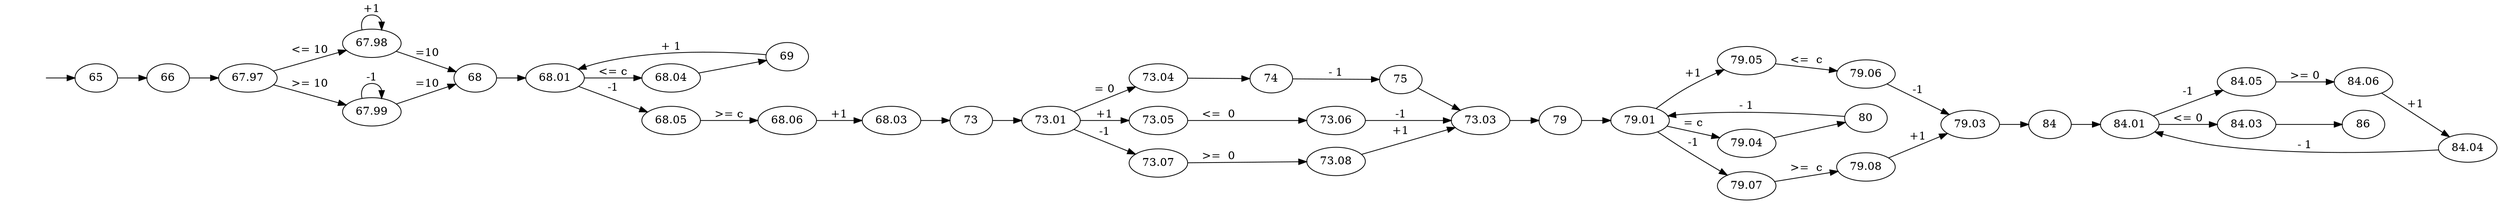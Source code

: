 digraph G {
		rankdir=LR
		Q0[label="65"];
		Q1[label="66"];
		Q2[label="68"];
		Q3[label="67.97"];
		Q4[label="67.98"];
		Q5[label="67.99"];
		Q6[label="68.01"];
		Q7[label="68.04"];
		Q8[label="69"];
		Q9[label="68.05"];
		Q10[label="68.06"];
		Q11[label="68.03"];
		Q12[label="73"];
		Q13[label="73.01"];
		Q14[label="73.04"];
		Q15[label="74"];
		Q16[label="75"];
		Q17[label="73.05"];
		Q18[label="73.06"];
		Q19[label="73.07"];
		Q20[label="73.08"];
		Q21[label="73.03"];
		Q22[label="79"];
		Q23[label="79.01"];
		Q24[label="79.04"];
		Q25[label="80"];
		Q26[label="79.05"];
		Q27[label="79.06"];
		Q28[label="79.07"];
		Q29[label="79.08"];
		Q30[label="79.03"];
		Q31[label="84"];
		Q32[label="84.01"];
		Q33[label="84.04"];
		Q34[label="84.05"];
		Q35[label="84.06"];
		Q36[label="84.03"];
		Q37[label="86"];
		Qi[style=invis];
		Qi -> Q0 [label=""]
		Q0 -> Q1 [label=""]
		Q3 -> Q4 [label="<= 10"]
		Q4 -> Q4 [label="+1"]
		Q4 -> Q2 [label="=10"]
		Q3 -> Q5 [label=">= 10"]
		Q5 -> Q5 [label="-1"]
		Q5 -> Q2 [label="=10"]
		Q1 -> Q3 [label=""]
		Q2 -> Q6 [label=""]
		Q7 -> Q8 [label=""]
		Q8 -> Q6 [label="+ 1"]
		Q6 -> Q7 [label="<= c"]
		Q6 -> Q9 [label="-1"]
		Q9 -> Q10 [label=">= c"]
		Q10 -> Q11 [label="+1"]
		Q11 -> Q12 [label=""]
		Q12 -> Q13 [label=""]
		Q14 -> Q15 [label=""]
		Q15 -> Q16 [label="- 1"]
		Q16 -> Q21 [label=""]
		Q13 -> Q14 [label="= 0"]
		Q13 -> Q17 [label="+1"]
		Q17 -> Q18 [label="<=  0"]
		Q18 -> Q21 [label="-1"]
		Q13 -> Q19 [label="-1"]
		Q19 -> Q20 [label=">=  0"]
		Q20 -> Q21 [label="+1"]
		Q21 -> Q22 [label=""]
		Q22 -> Q23 [label=""]
		Q24 -> Q25 [label=""]
		Q25 -> Q23 [label="- 1"]
		Q23 -> Q24 [label="= c"]
		Q23 -> Q26 [label="+1"]
		Q26 -> Q27 [label="<=  c"]
		Q27 -> Q30 [label="-1"]
		Q23 -> Q28 [label="-1"]
		Q28 -> Q29 [label=">=  c"]
		Q29 -> Q30 [label="+1"]
		Q30 -> Q31 [label=""]
		Q31 -> Q32 [label=""]
		Q33 -> Q32 [label="- 1"]
		Q32 -> Q34 [label="-1"]
		Q34 -> Q35 [label=">= 0"]
		Q35 -> Q33 [label="+1"]
		Q32 -> Q36 [label="<= 0"]
		Q36 -> Q37 [label=""]
		
}